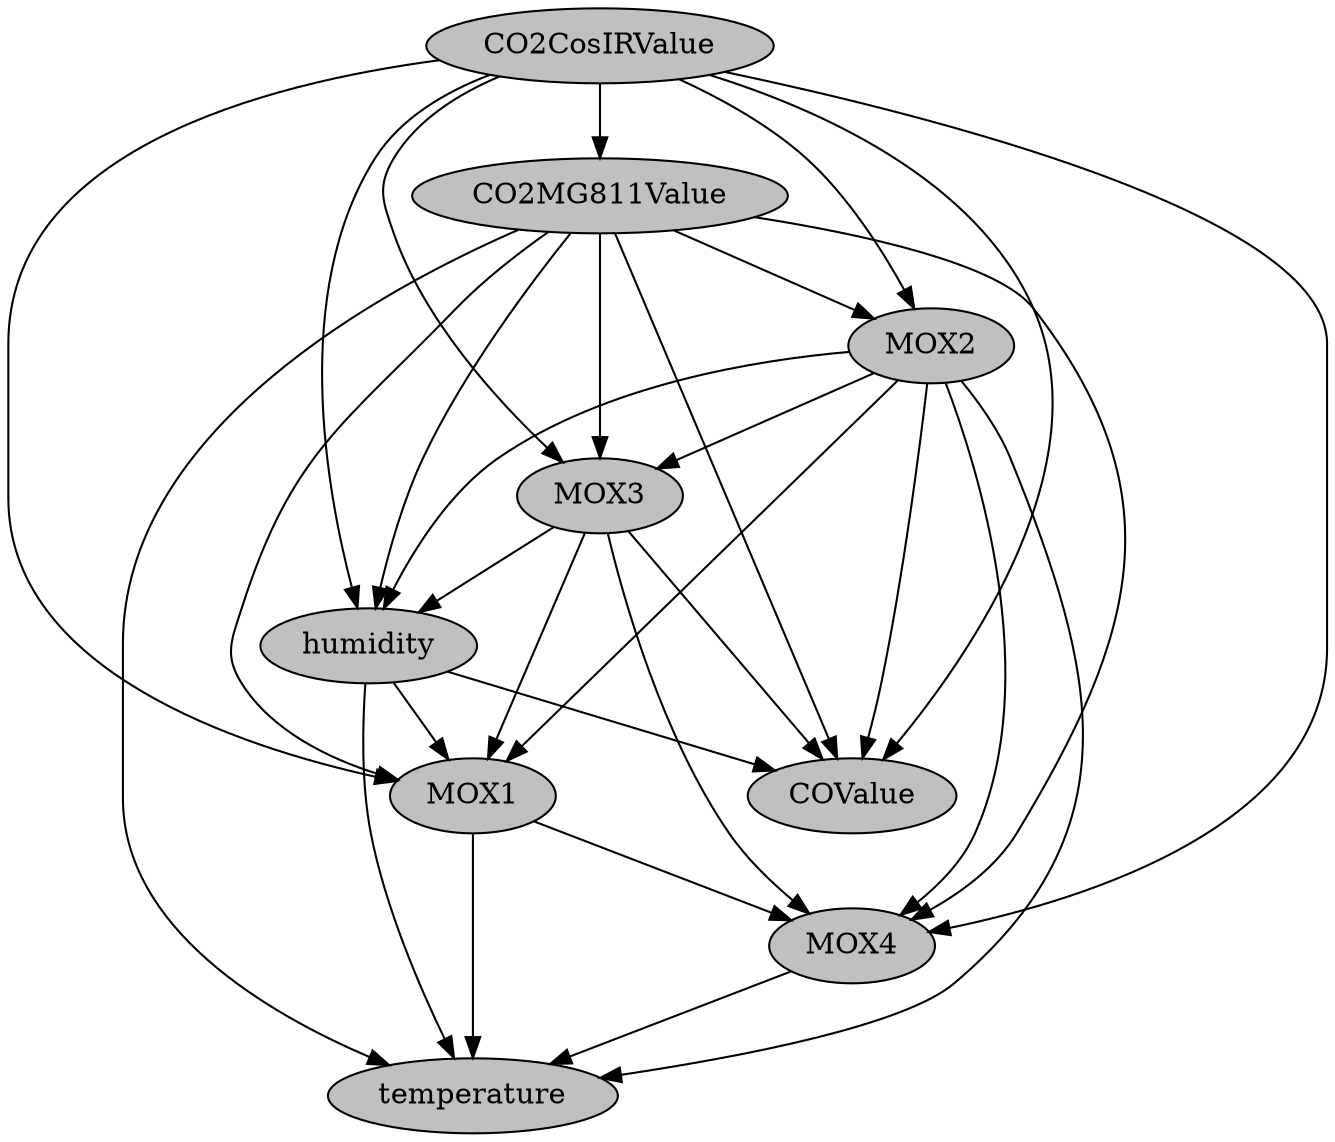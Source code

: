 strict digraph "" {
	temperature	[fillcolor=gray,
		style=filled];
	humidity	[fillcolor=gray,
		style=filled];
	humidity -> temperature;
	MOX1	[fillcolor=gray,
		style=filled];
	humidity -> MOX1;
	COValue	[fillcolor=gray,
		style=filled];
	humidity -> COValue;
	CO2CosIRValue	[fillcolor=gray,
		style=filled];
	CO2CosIRValue -> humidity;
	CO2MG811Value	[fillcolor=gray,
		style=filled];
	CO2CosIRValue -> CO2MG811Value;
	CO2CosIRValue -> MOX1;
	MOX2	[fillcolor=gray,
		style=filled];
	CO2CosIRValue -> MOX2;
	MOX3	[fillcolor=gray,
		style=filled];
	CO2CosIRValue -> MOX3;
	MOX4	[fillcolor=gray,
		style=filled];
	CO2CosIRValue -> MOX4;
	CO2CosIRValue -> COValue;
	CO2MG811Value -> temperature;
	CO2MG811Value -> humidity;
	CO2MG811Value -> MOX1;
	CO2MG811Value -> MOX2;
	CO2MG811Value -> MOX3;
	CO2MG811Value -> MOX4;
	CO2MG811Value -> COValue;
	MOX1 -> temperature;
	MOX1 -> MOX4;
	MOX2 -> temperature;
	MOX2 -> humidity;
	MOX2 -> MOX1;
	MOX2 -> MOX3;
	MOX2 -> MOX4;
	MOX2 -> COValue;
	MOX3 -> humidity;
	MOX3 -> MOX1;
	MOX3 -> MOX4;
	MOX3 -> COValue;
	MOX4 -> temperature;
}
